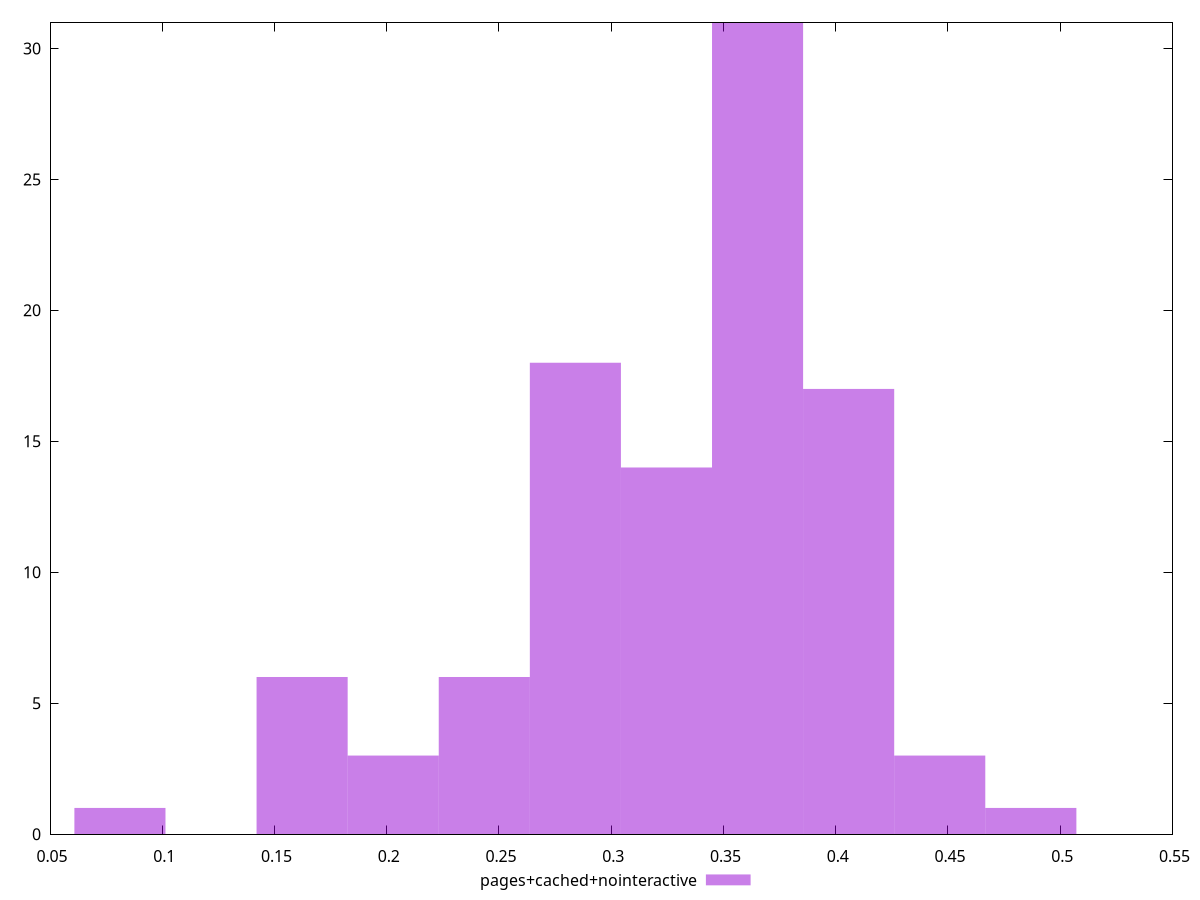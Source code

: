 $_pagesCachedNointeractive <<EOF
0.24344895927409876 6
0.2840237858197819 18
0.324598612365465 14
0.3651734389111481 31
0.44632309200251435 3
0.1622993061827325 6
0.40574826545683124 17
0.20287413272841562 3
0.48689791854819753 1
0.08114965309136625 1
EOF
set key outside below
set terminal pngcairo
set output "report_00006_2020-11-02T20-21-41.718Z/network-rtt/pages+cached+nointeractive//raw_hist.png"
set yrange [0:31]
set boxwidth 0.040574826545683125
set style fill transparent solid 0.5 noborder
plot $_pagesCachedNointeractive title "pages+cached+nointeractive" with boxes ,